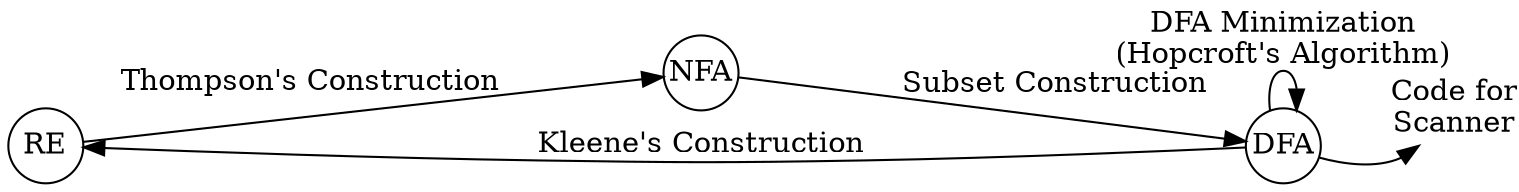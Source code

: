 // dot -Tpdf lexer.dot -o lexer.pdf  &&  dot -Tpng lexer.dot -o lexer.png

digraph lexer {
    rankdir=LR;
    node [shape=circle, fixedsize=true];

    //RE  -> DFA [dir=back, label="Kleene's Construction"];
    RE  -> NFA [label="Thompson's Construction"];
    NFA -> DFA [label="Subset Construction"];
    DFA -> DFA [label="DFA Minimization\n(Hopcroft's Algorithm)"];
    DFA -> Code:sw;
    DFA -> RE [label="Kleene's Construction"];

    Code [shape=plaintext, label="Code for\nScanner"];
}

